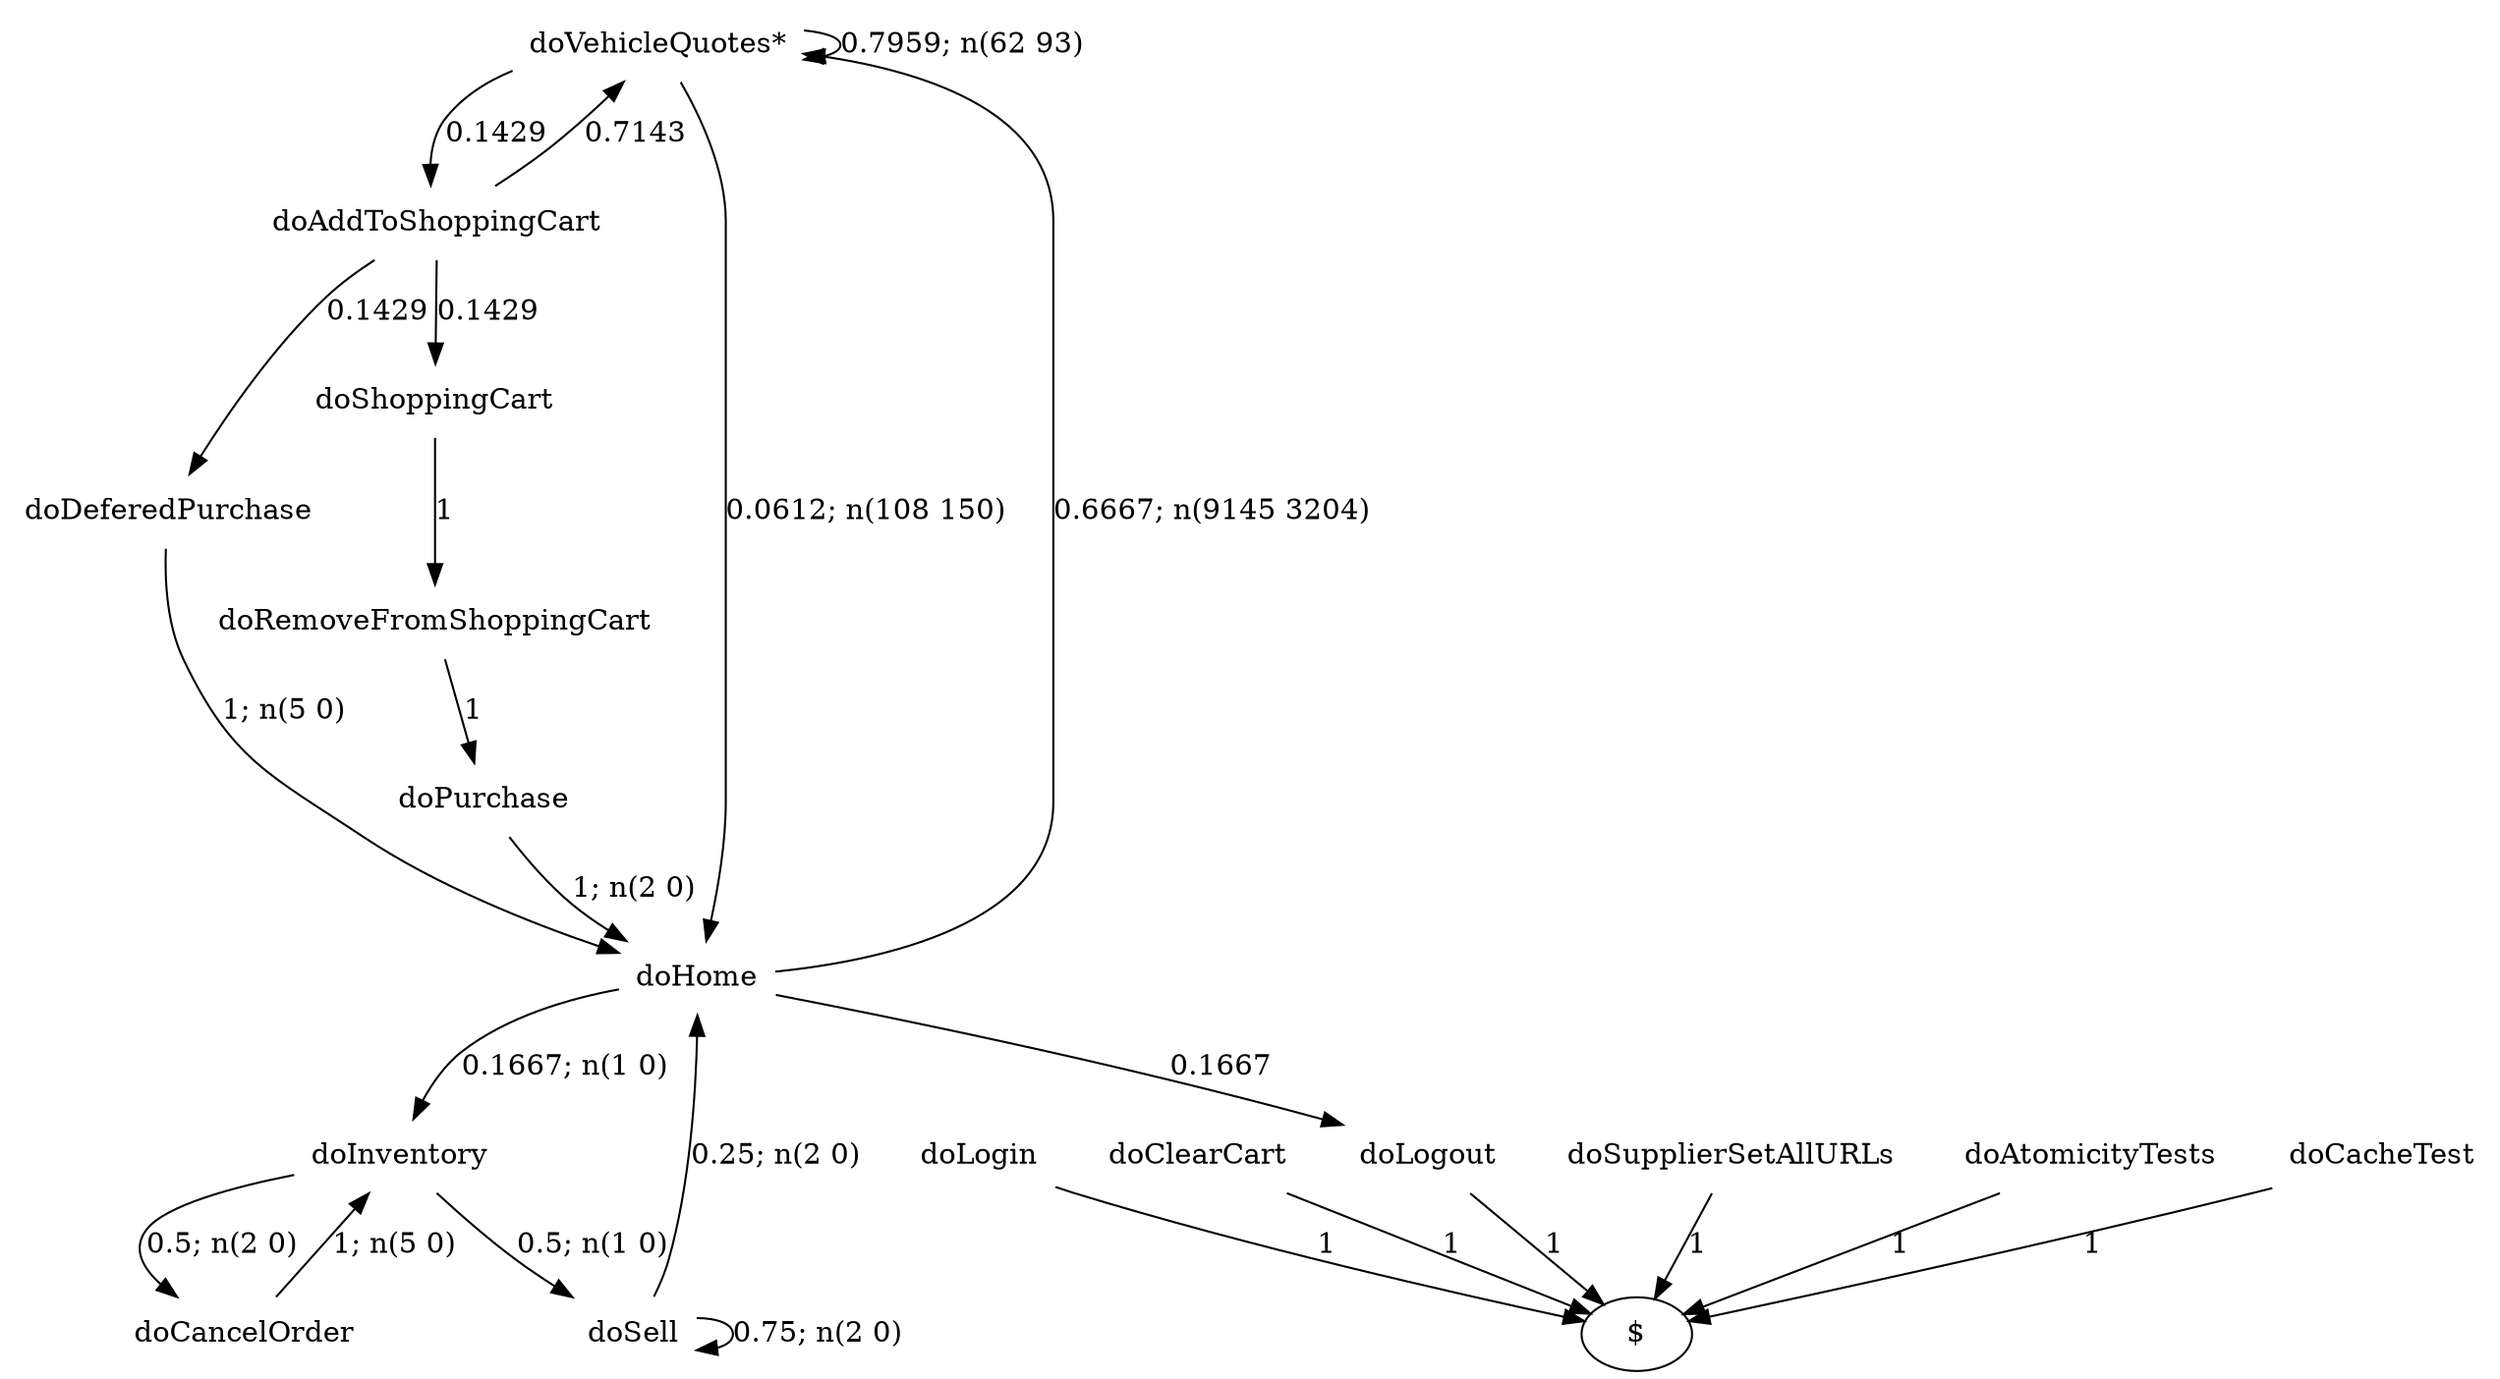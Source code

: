 digraph G {"doVehicleQuotes*" [label="doVehicleQuotes*",shape=none];"doSupplierSetAllURLs" [label="doSupplierSetAllURLs",shape=none];"doAtomicityTests" [label="doAtomicityTests",shape=none];"doCacheTest" [label="doCacheTest",shape=none];"doLogin" [label="doLogin",shape=none];"doAddToShoppingCart" [label="doAddToShoppingCart",shape=none];"doDeferedPurchase" [label="doDeferedPurchase",shape=none];"doHome" [label="doHome",shape=none];"doShoppingCart" [label="doShoppingCart",shape=none];"doClearCart" [label="doClearCart",shape=none];"doPurchase" [label="doPurchase",shape=none];"doInventory" [label="doInventory",shape=none];"doSell" [label="doSell",shape=none];"doLogout" [label="doLogout",shape=none];"doCancelOrder" [label="doCancelOrder",shape=none];"doRemoveFromShoppingCart" [label="doRemoveFromShoppingCart",shape=none];"doVehicleQuotes*"->"doVehicleQuotes*" [style=solid,label="0.7959; n(62 93)"];"doVehicleQuotes*"->"doAddToShoppingCart" [style=solid,label="0.1429"];"doVehicleQuotes*"->"doHome" [style=solid,label="0.0612; n(108 150)"];"doSupplierSetAllURLs"->"$" [style=solid,label="1"];"doAtomicityTests"->"$" [style=solid,label="1"];"doCacheTest"->"$" [style=solid,label="1"];"doLogin"->"$" [style=solid,label="1"];"doAddToShoppingCart"->"doVehicleQuotes*" [style=solid,label="0.7143"];"doAddToShoppingCart"->"doDeferedPurchase" [style=solid,label="0.1429"];"doAddToShoppingCart"->"doShoppingCart" [style=solid,label="0.1429"];"doDeferedPurchase"->"doHome" [style=solid,label="1; n(5 0)"];"doHome"->"doVehicleQuotes*" [style=solid,label="0.6667; n(9145 3204)"];"doHome"->"doInventory" [style=solid,label="0.1667; n(1 0)"];"doHome"->"doLogout" [style=solid,label="0.1667"];"doShoppingCart"->"doRemoveFromShoppingCart" [style=solid,label="1"];"doClearCart"->"$" [style=solid,label="1"];"doPurchase"->"doHome" [style=solid,label="1; n(2 0)"];"doInventory"->"doSell" [style=solid,label="0.5; n(1 0)"];"doInventory"->"doCancelOrder" [style=solid,label="0.5; n(2 0)"];"doSell"->"doHome" [style=solid,label="0.25; n(2 0)"];"doSell"->"doSell" [style=solid,label="0.75; n(2 0)"];"doLogout"->"$" [style=solid,label="1"];"doCancelOrder"->"doInventory" [style=solid,label="1; n(5 0)"];"doRemoveFromShoppingCart"->"doPurchase" [style=solid,label="1"];}